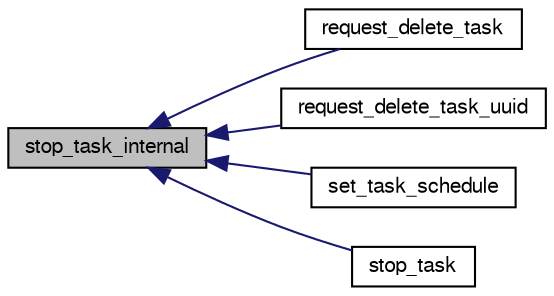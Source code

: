 digraph G
{
  bgcolor="transparent";
  edge [fontname="FreeSans",fontsize="10",labelfontname="FreeSans",labelfontsize="10"];
  node [fontname="FreeSans",fontsize="10",shape=record];
  rankdir=LR;
  Node1 [label="stop_task_internal",height=0.2,width=0.4,color="black", fillcolor="grey75", style="filled" fontcolor="black"];
  Node1 -> Node2 [dir=back,color="midnightblue",fontsize="10",style="solid",fontname="FreeSans"];
  Node2 [label="request_delete_task",height=0.2,width=0.4,color="black",URL="$manage__sql_8c.html#a2133d100c139991ff899fb7145840dcd",tooltip="Request deletion of a task."];
  Node1 -> Node3 [dir=back,color="midnightblue",fontsize="10",style="solid",fontname="FreeSans"];
  Node3 [label="request_delete_task_uuid",height=0.2,width=0.4,color="black",URL="$manage__sql_8c.html#ad0f16e5f692c84273a3f3e0feeddb5b9",tooltip="Request deletion of a task."];
  Node1 -> Node4 [dir=back,color="midnightblue",fontsize="10",style="solid",fontname="FreeSans"];
  Node4 [label="set_task_schedule",height=0.2,width=0.4,color="black",URL="$manage__sql_8c.html#a88f586f039884323d5c395563fca4c12",tooltip="Set the schedule of a task."];
  Node1 -> Node5 [dir=back,color="midnightblue",fontsize="10",style="solid",fontname="FreeSans"];
  Node5 [label="stop_task",height=0.2,width=0.4,color="black",URL="$manage_8h.html#a732e84cd4c68aad0b0b0b10b335e5b9e",tooltip="Initiate stopping a task."];
}
